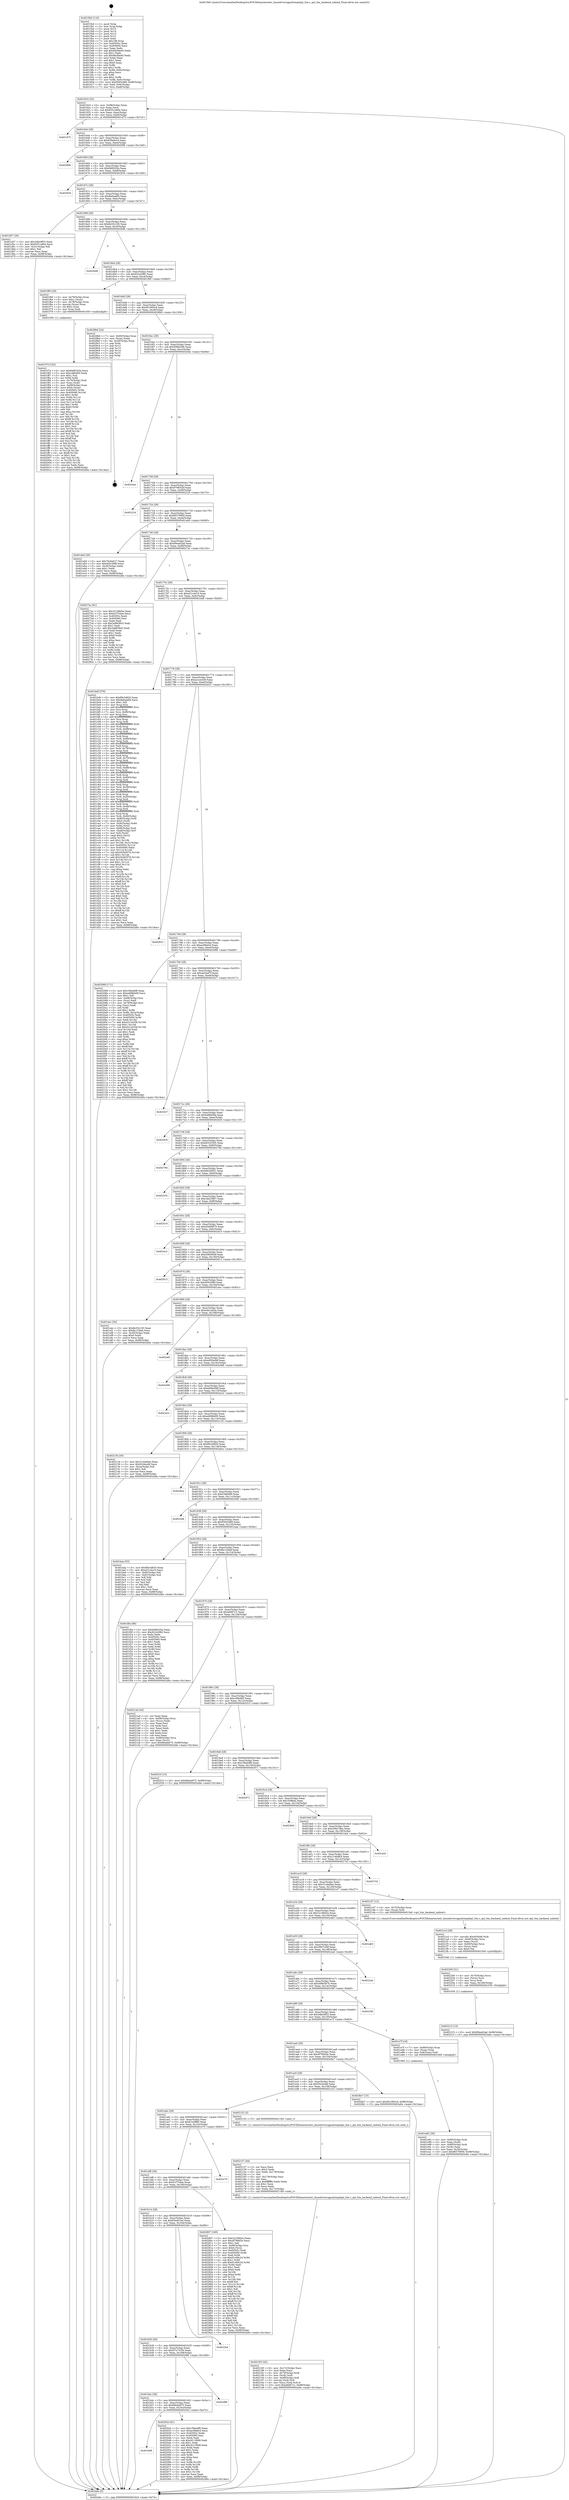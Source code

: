 digraph "0x4015b0" {
  label = "0x4015b0 (/mnt/c/Users/mathe/Desktop/tcc/POCII/binaries/extr_linuxdriversgpudrmqxlqxl_ttm.c_qxl_ttm_backend_unbind_Final-ollvm.out::main(0))"
  labelloc = "t"
  node[shape=record]

  Entry [label="",width=0.3,height=0.3,shape=circle,fillcolor=black,style=filled]
  "0x401624" [label="{
     0x401624 [32]\l
     | [instrs]\l
     &nbsp;&nbsp;0x401624 \<+6\>: mov -0x98(%rbp),%eax\l
     &nbsp;&nbsp;0x40162a \<+2\>: mov %eax,%ecx\l
     &nbsp;&nbsp;0x40162c \<+6\>: sub $0x8351e80e,%ecx\l
     &nbsp;&nbsp;0x401632 \<+6\>: mov %eax,-0xac(%rbp)\l
     &nbsp;&nbsp;0x401638 \<+6\>: mov %ecx,-0xb0(%rbp)\l
     &nbsp;&nbsp;0x40163e \<+6\>: je 0000000000401d75 \<main+0x7c5\>\l
  }"]
  "0x401d75" [label="{
     0x401d75\l
  }", style=dashed]
  "0x401644" [label="{
     0x401644 [28]\l
     | [instrs]\l
     &nbsp;&nbsp;0x401644 \<+5\>: jmp 0000000000401649 \<main+0x99\>\l
     &nbsp;&nbsp;0x401649 \<+6\>: mov -0xac(%rbp),%eax\l
     &nbsp;&nbsp;0x40164f \<+5\>: sub $0x839a9cc4,%eax\l
     &nbsp;&nbsp;0x401654 \<+6\>: mov %eax,-0xb4(%rbp)\l
     &nbsp;&nbsp;0x40165a \<+6\>: je 0000000000402996 \<main+0x13e6\>\l
  }"]
  Exit [label="",width=0.3,height=0.3,shape=circle,fillcolor=black,style=filled,peripheries=2]
  "0x402996" [label="{
     0x402996\l
  }", style=dashed]
  "0x401660" [label="{
     0x401660 [28]\l
     | [instrs]\l
     &nbsp;&nbsp;0x401660 \<+5\>: jmp 0000000000401665 \<main+0xb5\>\l
     &nbsp;&nbsp;0x401665 \<+6\>: mov -0xac(%rbp),%eax\l
     &nbsp;&nbsp;0x40166b \<+5\>: sub $0x84f6320a,%eax\l
     &nbsp;&nbsp;0x401670 \<+6\>: mov %eax,-0xb8(%rbp)\l
     &nbsp;&nbsp;0x401676 \<+6\>: je 0000000000402934 \<main+0x1384\>\l
  }"]
  "0x402215" [label="{
     0x402215 [15]\l
     | [instrs]\l
     &nbsp;&nbsp;0x402215 \<+10\>: movl $0x99eed2ad,-0x98(%rbp)\l
     &nbsp;&nbsp;0x40221f \<+5\>: jmp 0000000000402a9a \<main+0x14ea\>\l
  }"]
  "0x402934" [label="{
     0x402934\l
  }", style=dashed]
  "0x40167c" [label="{
     0x40167c [28]\l
     | [instrs]\l
     &nbsp;&nbsp;0x40167c \<+5\>: jmp 0000000000401681 \<main+0xd1\>\l
     &nbsp;&nbsp;0x401681 \<+6\>: mov -0xac(%rbp),%eax\l
     &nbsp;&nbsp;0x401687 \<+5\>: sub $0x8a6aa6f4,%eax\l
     &nbsp;&nbsp;0x40168c \<+6\>: mov %eax,-0xbc(%rbp)\l
     &nbsp;&nbsp;0x401692 \<+6\>: je 0000000000401d57 \<main+0x7a7\>\l
  }"]
  "0x402200" [label="{
     0x402200 [21]\l
     | [instrs]\l
     &nbsp;&nbsp;0x402200 \<+4\>: mov -0x70(%rbp),%rcx\l
     &nbsp;&nbsp;0x402204 \<+3\>: mov (%rcx),%rcx\l
     &nbsp;&nbsp;0x402207 \<+3\>: mov %rcx,%rdi\l
     &nbsp;&nbsp;0x40220a \<+6\>: mov %eax,-0x180(%rbp)\l
     &nbsp;&nbsp;0x402210 \<+5\>: call 0000000000401030 \<free@plt\>\l
     | [calls]\l
     &nbsp;&nbsp;0x401030 \{1\} (unknown)\l
  }"]
  "0x401d57" [label="{
     0x401d57 [30]\l
     | [instrs]\l
     &nbsp;&nbsp;0x401d57 \<+5\>: mov $0x3dbc9f53,%eax\l
     &nbsp;&nbsp;0x401d5c \<+5\>: mov $0x8351e80e,%ecx\l
     &nbsp;&nbsp;0x401d61 \<+3\>: mov -0x31(%rbp),%dl\l
     &nbsp;&nbsp;0x401d64 \<+3\>: test $0x1,%dl\l
     &nbsp;&nbsp;0x401d67 \<+3\>: cmovne %ecx,%eax\l
     &nbsp;&nbsp;0x401d6a \<+6\>: mov %eax,-0x98(%rbp)\l
     &nbsp;&nbsp;0x401d70 \<+5\>: jmp 0000000000402a9a \<main+0x14ea\>\l
  }"]
  "0x401698" [label="{
     0x401698 [28]\l
     | [instrs]\l
     &nbsp;&nbsp;0x401698 \<+5\>: jmp 000000000040169d \<main+0xed\>\l
     &nbsp;&nbsp;0x40169d \<+6\>: mov -0xac(%rbp),%eax\l
     &nbsp;&nbsp;0x4016a3 \<+5\>: sub $0x8e35c105,%eax\l
     &nbsp;&nbsp;0x4016a8 \<+6\>: mov %eax,-0xc0(%rbp)\l
     &nbsp;&nbsp;0x4016ae \<+6\>: je 00000000004026d8 \<main+0x1128\>\l
  }"]
  "0x4021e3" [label="{
     0x4021e3 [29]\l
     | [instrs]\l
     &nbsp;&nbsp;0x4021e3 \<+10\>: movabs $0x4030d6,%rdi\l
     &nbsp;&nbsp;0x4021ed \<+4\>: mov -0x60(%rbp),%rcx\l
     &nbsp;&nbsp;0x4021f1 \<+2\>: mov %eax,(%rcx)\l
     &nbsp;&nbsp;0x4021f3 \<+4\>: mov -0x60(%rbp),%rcx\l
     &nbsp;&nbsp;0x4021f7 \<+2\>: mov (%rcx),%esi\l
     &nbsp;&nbsp;0x4021f9 \<+2\>: mov $0x0,%al\l
     &nbsp;&nbsp;0x4021fb \<+5\>: call 0000000000401040 \<printf@plt\>\l
     | [calls]\l
     &nbsp;&nbsp;0x401040 \{1\} (unknown)\l
  }"]
  "0x4026d8" [label="{
     0x4026d8\l
  }", style=dashed]
  "0x4016b4" [label="{
     0x4016b4 [28]\l
     | [instrs]\l
     &nbsp;&nbsp;0x4016b4 \<+5\>: jmp 00000000004016b9 \<main+0x109\>\l
     &nbsp;&nbsp;0x4016b9 \<+6\>: mov -0xac(%rbp),%eax\l
     &nbsp;&nbsp;0x4016bf \<+5\>: sub $0x92242f60,%eax\l
     &nbsp;&nbsp;0x4016c4 \<+6\>: mov %eax,-0xc4(%rbp)\l
     &nbsp;&nbsp;0x4016ca \<+6\>: je 0000000000401f60 \<main+0x9b0\>\l
  }"]
  "0x402183" [label="{
     0x402183 [42]\l
     | [instrs]\l
     &nbsp;&nbsp;0x402183 \<+6\>: mov -0x17c(%rbp),%ecx\l
     &nbsp;&nbsp;0x402189 \<+3\>: imul %eax,%ecx\l
     &nbsp;&nbsp;0x40218c \<+4\>: mov -0x70(%rbp),%rdi\l
     &nbsp;&nbsp;0x402190 \<+3\>: mov (%rdi),%rdi\l
     &nbsp;&nbsp;0x402193 \<+4\>: mov -0x68(%rbp),%r8\l
     &nbsp;&nbsp;0x402197 \<+3\>: movslq (%r8),%r8\l
     &nbsp;&nbsp;0x40219a \<+4\>: mov %ecx,(%rdi,%r8,4)\l
     &nbsp;&nbsp;0x40219e \<+10\>: movl $0xa9d67c1,-0x98(%rbp)\l
     &nbsp;&nbsp;0x4021a8 \<+5\>: jmp 0000000000402a9a \<main+0x14ea\>\l
  }"]
  "0x401f60" [label="{
     0x401f60 [29]\l
     | [instrs]\l
     &nbsp;&nbsp;0x401f60 \<+4\>: mov -0x78(%rbp),%rax\l
     &nbsp;&nbsp;0x401f64 \<+6\>: movl $0x1,(%rax)\l
     &nbsp;&nbsp;0x401f6a \<+4\>: mov -0x78(%rbp),%rax\l
     &nbsp;&nbsp;0x401f6e \<+3\>: movslq (%rax),%rax\l
     &nbsp;&nbsp;0x401f71 \<+4\>: shl $0x2,%rax\l
     &nbsp;&nbsp;0x401f75 \<+3\>: mov %rax,%rdi\l
     &nbsp;&nbsp;0x401f78 \<+5\>: call 0000000000401050 \<malloc@plt\>\l
     | [calls]\l
     &nbsp;&nbsp;0x401050 \{1\} (unknown)\l
  }"]
  "0x4016d0" [label="{
     0x4016d0 [28]\l
     | [instrs]\l
     &nbsp;&nbsp;0x4016d0 \<+5\>: jmp 00000000004016d5 \<main+0x125\>\l
     &nbsp;&nbsp;0x4016d5 \<+6\>: mov -0xac(%rbp),%eax\l
     &nbsp;&nbsp;0x4016db \<+5\>: sub $0x951992cd,%eax\l
     &nbsp;&nbsp;0x4016e0 \<+6\>: mov %eax,-0xc8(%rbp)\l
     &nbsp;&nbsp;0x4016e6 \<+6\>: je 00000000004028b6 \<main+0x1306\>\l
  }"]
  "0x402157" [label="{
     0x402157 [44]\l
     | [instrs]\l
     &nbsp;&nbsp;0x402157 \<+2\>: xor %ecx,%ecx\l
     &nbsp;&nbsp;0x402159 \<+5\>: mov $0x2,%edx\l
     &nbsp;&nbsp;0x40215e \<+6\>: mov %edx,-0x178(%rbp)\l
     &nbsp;&nbsp;0x402164 \<+1\>: cltd\l
     &nbsp;&nbsp;0x402165 \<+6\>: mov -0x178(%rbp),%esi\l
     &nbsp;&nbsp;0x40216b \<+2\>: idiv %esi\l
     &nbsp;&nbsp;0x40216d \<+6\>: imul $0xfffffffe,%edx,%edx\l
     &nbsp;&nbsp;0x402173 \<+3\>: sub $0x1,%ecx\l
     &nbsp;&nbsp;0x402176 \<+2\>: sub %ecx,%edx\l
     &nbsp;&nbsp;0x402178 \<+6\>: mov %edx,-0x17c(%rbp)\l
     &nbsp;&nbsp;0x40217e \<+5\>: call 0000000000401160 \<next_i\>\l
     | [calls]\l
     &nbsp;&nbsp;0x401160 \{1\} (/mnt/c/Users/mathe/Desktop/tcc/POCII/binaries/extr_linuxdriversgpudrmqxlqxl_ttm.c_qxl_ttm_backend_unbind_Final-ollvm.out::next_i)\l
  }"]
  "0x4028b6" [label="{
     0x4028b6 [24]\l
     | [instrs]\l
     &nbsp;&nbsp;0x4028b6 \<+7\>: mov -0x90(%rbp),%rax\l
     &nbsp;&nbsp;0x4028bd \<+2\>: mov (%rax),%eax\l
     &nbsp;&nbsp;0x4028bf \<+4\>: lea -0x28(%rbp),%rsp\l
     &nbsp;&nbsp;0x4028c3 \<+1\>: pop %rbx\l
     &nbsp;&nbsp;0x4028c4 \<+2\>: pop %r12\l
     &nbsp;&nbsp;0x4028c6 \<+2\>: pop %r13\l
     &nbsp;&nbsp;0x4028c8 \<+2\>: pop %r14\l
     &nbsp;&nbsp;0x4028ca \<+2\>: pop %r15\l
     &nbsp;&nbsp;0x4028cc \<+1\>: pop %rbp\l
     &nbsp;&nbsp;0x4028cd \<+1\>: ret\l
  }"]
  "0x4016ec" [label="{
     0x4016ec [28]\l
     | [instrs]\l
     &nbsp;&nbsp;0x4016ec \<+5\>: jmp 00000000004016f1 \<main+0x141\>\l
     &nbsp;&nbsp;0x4016f1 \<+6\>: mov -0xac(%rbp),%eax\l
     &nbsp;&nbsp;0x4016f7 \<+5\>: sub $0x95f9e306,%eax\l
     &nbsp;&nbsp;0x4016fc \<+6\>: mov %eax,-0xcc(%rbp)\l
     &nbsp;&nbsp;0x401702 \<+6\>: je 000000000040244a \<main+0xe9a\>\l
  }"]
  "0x401b68" [label="{
     0x401b68\l
  }", style=dashed]
  "0x40244a" [label="{
     0x40244a\l
  }", style=dashed]
  "0x401708" [label="{
     0x401708 [28]\l
     | [instrs]\l
     &nbsp;&nbsp;0x401708 \<+5\>: jmp 000000000040170d \<main+0x15d\>\l
     &nbsp;&nbsp;0x40170d \<+6\>: mov -0xac(%rbp),%eax\l
     &nbsp;&nbsp;0x401713 \<+5\>: sub $0x97993cbf,%eax\l
     &nbsp;&nbsp;0x401718 \<+6\>: mov %eax,-0xd0(%rbp)\l
     &nbsp;&nbsp;0x40171e \<+6\>: je 0000000000402224 \<main+0xc74\>\l
  }"]
  "0x40202e" [label="{
     0x40202e [91]\l
     | [instrs]\l
     &nbsp;&nbsp;0x40202e \<+5\>: mov $0x1f9ad4f8,%eax\l
     &nbsp;&nbsp;0x402033 \<+5\>: mov $0xac98afc4,%ecx\l
     &nbsp;&nbsp;0x402038 \<+7\>: mov 0x40505c,%edx\l
     &nbsp;&nbsp;0x40203f \<+7\>: mov 0x405060,%esi\l
     &nbsp;&nbsp;0x402046 \<+2\>: mov %edx,%edi\l
     &nbsp;&nbsp;0x402048 \<+6\>: sub $0xc611f0d9,%edi\l
     &nbsp;&nbsp;0x40204e \<+3\>: sub $0x1,%edi\l
     &nbsp;&nbsp;0x402051 \<+6\>: add $0xc611f0d9,%edi\l
     &nbsp;&nbsp;0x402057 \<+3\>: imul %edi,%edx\l
     &nbsp;&nbsp;0x40205a \<+3\>: and $0x1,%edx\l
     &nbsp;&nbsp;0x40205d \<+3\>: cmp $0x0,%edx\l
     &nbsp;&nbsp;0x402060 \<+4\>: sete %r8b\l
     &nbsp;&nbsp;0x402064 \<+3\>: cmp $0xa,%esi\l
     &nbsp;&nbsp;0x402067 \<+4\>: setl %r9b\l
     &nbsp;&nbsp;0x40206b \<+3\>: mov %r8b,%r10b\l
     &nbsp;&nbsp;0x40206e \<+3\>: and %r9b,%r10b\l
     &nbsp;&nbsp;0x402071 \<+3\>: xor %r9b,%r8b\l
     &nbsp;&nbsp;0x402074 \<+3\>: or %r8b,%r10b\l
     &nbsp;&nbsp;0x402077 \<+4\>: test $0x1,%r10b\l
     &nbsp;&nbsp;0x40207b \<+3\>: cmovne %ecx,%eax\l
     &nbsp;&nbsp;0x40207e \<+6\>: mov %eax,-0x98(%rbp)\l
     &nbsp;&nbsp;0x402084 \<+5\>: jmp 0000000000402a9a \<main+0x14ea\>\l
  }"]
  "0x402224" [label="{
     0x402224\l
  }", style=dashed]
  "0x401724" [label="{
     0x401724 [28]\l
     | [instrs]\l
     &nbsp;&nbsp;0x401724 \<+5\>: jmp 0000000000401729 \<main+0x179\>\l
     &nbsp;&nbsp;0x401729 \<+6\>: mov -0xac(%rbp),%eax\l
     &nbsp;&nbsp;0x40172f \<+5\>: sub $0x98379959,%eax\l
     &nbsp;&nbsp;0x401734 \<+6\>: mov %eax,-0xd4(%rbp)\l
     &nbsp;&nbsp;0x40173a \<+6\>: je 0000000000401eb0 \<main+0x900\>\l
  }"]
  "0x401b4c" [label="{
     0x401b4c [28]\l
     | [instrs]\l
     &nbsp;&nbsp;0x401b4c \<+5\>: jmp 0000000000401b51 \<main+0x5a1\>\l
     &nbsp;&nbsp;0x401b51 \<+6\>: mov -0xac(%rbp),%eax\l
     &nbsp;&nbsp;0x401b57 \<+5\>: sub $0x68eda975,%eax\l
     &nbsp;&nbsp;0x401b5c \<+6\>: mov %eax,-0x16c(%rbp)\l
     &nbsp;&nbsp;0x401b62 \<+6\>: je 000000000040202e \<main+0xa7e\>\l
  }"]
  "0x401eb0" [label="{
     0x401eb0 [30]\l
     | [instrs]\l
     &nbsp;&nbsp;0x401eb0 \<+5\>: mov $0x76c6e617,%eax\l
     &nbsp;&nbsp;0x401eb5 \<+5\>: mov $0xd50c59f0,%ecx\l
     &nbsp;&nbsp;0x401eba \<+3\>: mov -0x30(%rbp),%edx\l
     &nbsp;&nbsp;0x401ebd \<+3\>: cmp $0x1,%edx\l
     &nbsp;&nbsp;0x401ec0 \<+3\>: cmovl %ecx,%eax\l
     &nbsp;&nbsp;0x401ec3 \<+6\>: mov %eax,-0x98(%rbp)\l
     &nbsp;&nbsp;0x401ec9 \<+5\>: jmp 0000000000402a9a \<main+0x14ea\>\l
  }"]
  "0x401740" [label="{
     0x401740 [28]\l
     | [instrs]\l
     &nbsp;&nbsp;0x401740 \<+5\>: jmp 0000000000401745 \<main+0x195\>\l
     &nbsp;&nbsp;0x401745 \<+6\>: mov -0xac(%rbp),%eax\l
     &nbsp;&nbsp;0x40174b \<+5\>: sub $0x99eed2ad,%eax\l
     &nbsp;&nbsp;0x401750 \<+6\>: mov %eax,-0xd8(%rbp)\l
     &nbsp;&nbsp;0x401756 \<+6\>: je 00000000004027ac \<main+0x11fc\>\l
  }"]
  "0x4029f8" [label="{
     0x4029f8\l
  }", style=dashed]
  "0x4027ac" [label="{
     0x4027ac [91]\l
     | [instrs]\l
     &nbsp;&nbsp;0x4027ac \<+5\>: mov $0x32198d2e,%eax\l
     &nbsp;&nbsp;0x4027b1 \<+5\>: mov $0x61f754ee,%ecx\l
     &nbsp;&nbsp;0x4027b6 \<+7\>: mov 0x40505c,%edx\l
     &nbsp;&nbsp;0x4027bd \<+7\>: mov 0x405060,%esi\l
     &nbsp;&nbsp;0x4027c4 \<+2\>: mov %edx,%edi\l
     &nbsp;&nbsp;0x4027c6 \<+6\>: sub $0x3a883843,%edi\l
     &nbsp;&nbsp;0x4027cc \<+3\>: sub $0x1,%edi\l
     &nbsp;&nbsp;0x4027cf \<+6\>: add $0x3a883843,%edi\l
     &nbsp;&nbsp;0x4027d5 \<+3\>: imul %edi,%edx\l
     &nbsp;&nbsp;0x4027d8 \<+3\>: and $0x1,%edx\l
     &nbsp;&nbsp;0x4027db \<+3\>: cmp $0x0,%edx\l
     &nbsp;&nbsp;0x4027de \<+4\>: sete %r8b\l
     &nbsp;&nbsp;0x4027e2 \<+3\>: cmp $0xa,%esi\l
     &nbsp;&nbsp;0x4027e5 \<+4\>: setl %r9b\l
     &nbsp;&nbsp;0x4027e9 \<+3\>: mov %r8b,%r10b\l
     &nbsp;&nbsp;0x4027ec \<+3\>: and %r9b,%r10b\l
     &nbsp;&nbsp;0x4027ef \<+3\>: xor %r9b,%r8b\l
     &nbsp;&nbsp;0x4027f2 \<+3\>: or %r8b,%r10b\l
     &nbsp;&nbsp;0x4027f5 \<+4\>: test $0x1,%r10b\l
     &nbsp;&nbsp;0x4027f9 \<+3\>: cmovne %ecx,%eax\l
     &nbsp;&nbsp;0x4027fc \<+6\>: mov %eax,-0x98(%rbp)\l
     &nbsp;&nbsp;0x402802 \<+5\>: jmp 0000000000402a9a \<main+0x14ea\>\l
  }"]
  "0x40175c" [label="{
     0x40175c [28]\l
     | [instrs]\l
     &nbsp;&nbsp;0x40175c \<+5\>: jmp 0000000000401761 \<main+0x1b1\>\l
     &nbsp;&nbsp;0x401761 \<+6\>: mov -0xac(%rbp),%eax\l
     &nbsp;&nbsp;0x401767 \<+5\>: sub $0xa51c4a10,%eax\l
     &nbsp;&nbsp;0x40176c \<+6\>: mov %eax,-0xdc(%rbp)\l
     &nbsp;&nbsp;0x401772 \<+6\>: je 0000000000401bdf \<main+0x62f\>\l
  }"]
  "0x401b30" [label="{
     0x401b30 [28]\l
     | [instrs]\l
     &nbsp;&nbsp;0x401b30 \<+5\>: jmp 0000000000401b35 \<main+0x585\>\l
     &nbsp;&nbsp;0x401b35 \<+6\>: mov -0xac(%rbp),%eax\l
     &nbsp;&nbsp;0x401b3b \<+5\>: sub $0x67a73c56,%eax\l
     &nbsp;&nbsp;0x401b40 \<+6\>: mov %eax,-0x168(%rbp)\l
     &nbsp;&nbsp;0x401b46 \<+6\>: je 00000000004029f8 \<main+0x1448\>\l
  }"]
  "0x401bdf" [label="{
     0x401bdf [376]\l
     | [instrs]\l
     &nbsp;&nbsp;0x401bdf \<+5\>: mov $0xf0b3d820,%eax\l
     &nbsp;&nbsp;0x401be4 \<+5\>: mov $0x8a6aa6f4,%ecx\l
     &nbsp;&nbsp;0x401be9 \<+2\>: mov $0x1,%dl\l
     &nbsp;&nbsp;0x401beb \<+3\>: mov %rsp,%rsi\l
     &nbsp;&nbsp;0x401bee \<+4\>: add $0xfffffffffffffff0,%rsi\l
     &nbsp;&nbsp;0x401bf2 \<+3\>: mov %rsi,%rsp\l
     &nbsp;&nbsp;0x401bf5 \<+7\>: mov %rsi,-0x90(%rbp)\l
     &nbsp;&nbsp;0x401bfc \<+3\>: mov %rsp,%rsi\l
     &nbsp;&nbsp;0x401bff \<+4\>: add $0xfffffffffffffff0,%rsi\l
     &nbsp;&nbsp;0x401c03 \<+3\>: mov %rsi,%rsp\l
     &nbsp;&nbsp;0x401c06 \<+3\>: mov %rsp,%rdi\l
     &nbsp;&nbsp;0x401c09 \<+4\>: add $0xfffffffffffffff0,%rdi\l
     &nbsp;&nbsp;0x401c0d \<+3\>: mov %rdi,%rsp\l
     &nbsp;&nbsp;0x401c10 \<+7\>: mov %rdi,-0x88(%rbp)\l
     &nbsp;&nbsp;0x401c17 \<+3\>: mov %rsp,%rdi\l
     &nbsp;&nbsp;0x401c1a \<+4\>: add $0xfffffffffffffff0,%rdi\l
     &nbsp;&nbsp;0x401c1e \<+3\>: mov %rdi,%rsp\l
     &nbsp;&nbsp;0x401c21 \<+4\>: mov %rdi,-0x80(%rbp)\l
     &nbsp;&nbsp;0x401c25 \<+3\>: mov %rsp,%rdi\l
     &nbsp;&nbsp;0x401c28 \<+4\>: add $0xfffffffffffffff0,%rdi\l
     &nbsp;&nbsp;0x401c2c \<+3\>: mov %rdi,%rsp\l
     &nbsp;&nbsp;0x401c2f \<+4\>: mov %rdi,-0x78(%rbp)\l
     &nbsp;&nbsp;0x401c33 \<+3\>: mov %rsp,%rdi\l
     &nbsp;&nbsp;0x401c36 \<+4\>: add $0xfffffffffffffff0,%rdi\l
     &nbsp;&nbsp;0x401c3a \<+3\>: mov %rdi,%rsp\l
     &nbsp;&nbsp;0x401c3d \<+4\>: mov %rdi,-0x70(%rbp)\l
     &nbsp;&nbsp;0x401c41 \<+3\>: mov %rsp,%rdi\l
     &nbsp;&nbsp;0x401c44 \<+4\>: add $0xfffffffffffffff0,%rdi\l
     &nbsp;&nbsp;0x401c48 \<+3\>: mov %rdi,%rsp\l
     &nbsp;&nbsp;0x401c4b \<+4\>: mov %rdi,-0x68(%rbp)\l
     &nbsp;&nbsp;0x401c4f \<+3\>: mov %rsp,%rdi\l
     &nbsp;&nbsp;0x401c52 \<+4\>: add $0xfffffffffffffff0,%rdi\l
     &nbsp;&nbsp;0x401c56 \<+3\>: mov %rdi,%rsp\l
     &nbsp;&nbsp;0x401c59 \<+4\>: mov %rdi,-0x60(%rbp)\l
     &nbsp;&nbsp;0x401c5d \<+3\>: mov %rsp,%rdi\l
     &nbsp;&nbsp;0x401c60 \<+4\>: add $0xfffffffffffffff0,%rdi\l
     &nbsp;&nbsp;0x401c64 \<+3\>: mov %rdi,%rsp\l
     &nbsp;&nbsp;0x401c67 \<+4\>: mov %rdi,-0x58(%rbp)\l
     &nbsp;&nbsp;0x401c6b \<+3\>: mov %rsp,%rdi\l
     &nbsp;&nbsp;0x401c6e \<+4\>: add $0xfffffffffffffff0,%rdi\l
     &nbsp;&nbsp;0x401c72 \<+3\>: mov %rdi,%rsp\l
     &nbsp;&nbsp;0x401c75 \<+4\>: mov %rdi,-0x50(%rbp)\l
     &nbsp;&nbsp;0x401c79 \<+3\>: mov %rsp,%rdi\l
     &nbsp;&nbsp;0x401c7c \<+4\>: add $0xfffffffffffffff0,%rdi\l
     &nbsp;&nbsp;0x401c80 \<+3\>: mov %rdi,%rsp\l
     &nbsp;&nbsp;0x401c83 \<+4\>: mov %rdi,-0x48(%rbp)\l
     &nbsp;&nbsp;0x401c87 \<+3\>: mov %rsp,%rdi\l
     &nbsp;&nbsp;0x401c8a \<+4\>: add $0xfffffffffffffff0,%rdi\l
     &nbsp;&nbsp;0x401c8e \<+3\>: mov %rdi,%rsp\l
     &nbsp;&nbsp;0x401c91 \<+4\>: mov %rdi,-0x40(%rbp)\l
     &nbsp;&nbsp;0x401c95 \<+7\>: mov -0x90(%rbp),%rdi\l
     &nbsp;&nbsp;0x401c9c \<+6\>: movl $0x0,(%rdi)\l
     &nbsp;&nbsp;0x401ca2 \<+7\>: mov -0x9c(%rbp),%r8d\l
     &nbsp;&nbsp;0x401ca9 \<+3\>: mov %r8d,(%rsi)\l
     &nbsp;&nbsp;0x401cac \<+7\>: mov -0x88(%rbp),%rdi\l
     &nbsp;&nbsp;0x401cb3 \<+7\>: mov -0xa8(%rbp),%r9\l
     &nbsp;&nbsp;0x401cba \<+3\>: mov %r9,(%rdi)\l
     &nbsp;&nbsp;0x401cbd \<+3\>: cmpl $0x2,(%rsi)\l
     &nbsp;&nbsp;0x401cc0 \<+4\>: setne %r10b\l
     &nbsp;&nbsp;0x401cc4 \<+4\>: and $0x1,%r10b\l
     &nbsp;&nbsp;0x401cc8 \<+4\>: mov %r10b,-0x31(%rbp)\l
     &nbsp;&nbsp;0x401ccc \<+8\>: mov 0x40505c,%r11d\l
     &nbsp;&nbsp;0x401cd4 \<+7\>: mov 0x405060,%ebx\l
     &nbsp;&nbsp;0x401cdb \<+3\>: mov %r11d,%r14d\l
     &nbsp;&nbsp;0x401cde \<+7\>: sub $0x543b5076,%r14d\l
     &nbsp;&nbsp;0x401ce5 \<+4\>: sub $0x1,%r14d\l
     &nbsp;&nbsp;0x401ce9 \<+7\>: add $0x543b5076,%r14d\l
     &nbsp;&nbsp;0x401cf0 \<+4\>: imul %r14d,%r11d\l
     &nbsp;&nbsp;0x401cf4 \<+4\>: and $0x1,%r11d\l
     &nbsp;&nbsp;0x401cf8 \<+4\>: cmp $0x0,%r11d\l
     &nbsp;&nbsp;0x401cfc \<+4\>: sete %r10b\l
     &nbsp;&nbsp;0x401d00 \<+3\>: cmp $0xa,%ebx\l
     &nbsp;&nbsp;0x401d03 \<+4\>: setl %r15b\l
     &nbsp;&nbsp;0x401d07 \<+3\>: mov %r10b,%r12b\l
     &nbsp;&nbsp;0x401d0a \<+4\>: xor $0xff,%r12b\l
     &nbsp;&nbsp;0x401d0e \<+3\>: mov %r15b,%r13b\l
     &nbsp;&nbsp;0x401d11 \<+4\>: xor $0xff,%r13b\l
     &nbsp;&nbsp;0x401d15 \<+3\>: xor $0x0,%dl\l
     &nbsp;&nbsp;0x401d18 \<+3\>: mov %r12b,%sil\l
     &nbsp;&nbsp;0x401d1b \<+4\>: and $0x0,%sil\l
     &nbsp;&nbsp;0x401d1f \<+3\>: and %dl,%r10b\l
     &nbsp;&nbsp;0x401d22 \<+3\>: mov %r13b,%dil\l
     &nbsp;&nbsp;0x401d25 \<+4\>: and $0x0,%dil\l
     &nbsp;&nbsp;0x401d29 \<+3\>: and %dl,%r15b\l
     &nbsp;&nbsp;0x401d2c \<+3\>: or %r10b,%sil\l
     &nbsp;&nbsp;0x401d2f \<+3\>: or %r15b,%dil\l
     &nbsp;&nbsp;0x401d32 \<+3\>: xor %dil,%sil\l
     &nbsp;&nbsp;0x401d35 \<+3\>: or %r13b,%r12b\l
     &nbsp;&nbsp;0x401d38 \<+4\>: xor $0xff,%r12b\l
     &nbsp;&nbsp;0x401d3c \<+3\>: or $0x0,%dl\l
     &nbsp;&nbsp;0x401d3f \<+3\>: and %dl,%r12b\l
     &nbsp;&nbsp;0x401d42 \<+3\>: or %r12b,%sil\l
     &nbsp;&nbsp;0x401d45 \<+4\>: test $0x1,%sil\l
     &nbsp;&nbsp;0x401d49 \<+3\>: cmovne %ecx,%eax\l
     &nbsp;&nbsp;0x401d4c \<+6\>: mov %eax,-0x98(%rbp)\l
     &nbsp;&nbsp;0x401d52 \<+5\>: jmp 0000000000402a9a \<main+0x14ea\>\l
  }"]
  "0x401778" [label="{
     0x401778 [28]\l
     | [instrs]\l
     &nbsp;&nbsp;0x401778 \<+5\>: jmp 000000000040177d \<main+0x1cd\>\l
     &nbsp;&nbsp;0x40177d \<+6\>: mov -0xac(%rbp),%eax\l
     &nbsp;&nbsp;0x401783 \<+5\>: sub $0xac2ce439,%eax\l
     &nbsp;&nbsp;0x401788 \<+6\>: mov %eax,-0xe0(%rbp)\l
     &nbsp;&nbsp;0x40178e \<+6\>: je 0000000000402631 \<main+0x1081\>\l
  }"]
  "0x402344" [label="{
     0x402344\l
  }", style=dashed]
  "0x402631" [label="{
     0x402631\l
  }", style=dashed]
  "0x401794" [label="{
     0x401794 [28]\l
     | [instrs]\l
     &nbsp;&nbsp;0x401794 \<+5\>: jmp 0000000000401799 \<main+0x1e9\>\l
     &nbsp;&nbsp;0x401799 \<+6\>: mov -0xac(%rbp),%eax\l
     &nbsp;&nbsp;0x40179f \<+5\>: sub $0xac98afc4,%eax\l
     &nbsp;&nbsp;0x4017a4 \<+6\>: mov %eax,-0xe4(%rbp)\l
     &nbsp;&nbsp;0x4017aa \<+6\>: je 0000000000402089 \<main+0xad9\>\l
  }"]
  "0x401b14" [label="{
     0x401b14 [28]\l
     | [instrs]\l
     &nbsp;&nbsp;0x401b14 \<+5\>: jmp 0000000000401b19 \<main+0x569\>\l
     &nbsp;&nbsp;0x401b19 \<+6\>: mov -0xac(%rbp),%eax\l
     &nbsp;&nbsp;0x401b1f \<+5\>: sub $0x63ed51e4,%eax\l
     &nbsp;&nbsp;0x401b24 \<+6\>: mov %eax,-0x164(%rbp)\l
     &nbsp;&nbsp;0x401b2a \<+6\>: je 0000000000402344 \<main+0xd94\>\l
  }"]
  "0x402089" [label="{
     0x402089 [171]\l
     | [instrs]\l
     &nbsp;&nbsp;0x402089 \<+5\>: mov $0x1f9ad4f8,%eax\l
     &nbsp;&nbsp;0x40208e \<+5\>: mov $0xed98bb09,%ecx\l
     &nbsp;&nbsp;0x402093 \<+2\>: mov $0x1,%dl\l
     &nbsp;&nbsp;0x402095 \<+4\>: mov -0x68(%rbp),%rsi\l
     &nbsp;&nbsp;0x402099 \<+2\>: mov (%rsi),%edi\l
     &nbsp;&nbsp;0x40209b \<+4\>: mov -0x78(%rbp),%rsi\l
     &nbsp;&nbsp;0x40209f \<+2\>: cmp (%rsi),%edi\l
     &nbsp;&nbsp;0x4020a1 \<+4\>: setl %r8b\l
     &nbsp;&nbsp;0x4020a5 \<+4\>: and $0x1,%r8b\l
     &nbsp;&nbsp;0x4020a9 \<+4\>: mov %r8b,-0x2a(%rbp)\l
     &nbsp;&nbsp;0x4020ad \<+7\>: mov 0x40505c,%edi\l
     &nbsp;&nbsp;0x4020b4 \<+8\>: mov 0x405060,%r9d\l
     &nbsp;&nbsp;0x4020bc \<+3\>: mov %edi,%r10d\l
     &nbsp;&nbsp;0x4020bf \<+7\>: add $0x4312e358,%r10d\l
     &nbsp;&nbsp;0x4020c6 \<+4\>: sub $0x1,%r10d\l
     &nbsp;&nbsp;0x4020ca \<+7\>: sub $0x4312e358,%r10d\l
     &nbsp;&nbsp;0x4020d1 \<+4\>: imul %r10d,%edi\l
     &nbsp;&nbsp;0x4020d5 \<+3\>: and $0x1,%edi\l
     &nbsp;&nbsp;0x4020d8 \<+3\>: cmp $0x0,%edi\l
     &nbsp;&nbsp;0x4020db \<+4\>: sete %r8b\l
     &nbsp;&nbsp;0x4020df \<+4\>: cmp $0xa,%r9d\l
     &nbsp;&nbsp;0x4020e3 \<+4\>: setl %r11b\l
     &nbsp;&nbsp;0x4020e7 \<+3\>: mov %r8b,%bl\l
     &nbsp;&nbsp;0x4020ea \<+3\>: xor $0xff,%bl\l
     &nbsp;&nbsp;0x4020ed \<+3\>: mov %r11b,%r14b\l
     &nbsp;&nbsp;0x4020f0 \<+4\>: xor $0xff,%r14b\l
     &nbsp;&nbsp;0x4020f4 \<+3\>: xor $0x1,%dl\l
     &nbsp;&nbsp;0x4020f7 \<+3\>: mov %bl,%r15b\l
     &nbsp;&nbsp;0x4020fa \<+4\>: and $0xff,%r15b\l
     &nbsp;&nbsp;0x4020fe \<+3\>: and %dl,%r8b\l
     &nbsp;&nbsp;0x402101 \<+3\>: mov %r14b,%r12b\l
     &nbsp;&nbsp;0x402104 \<+4\>: and $0xff,%r12b\l
     &nbsp;&nbsp;0x402108 \<+3\>: and %dl,%r11b\l
     &nbsp;&nbsp;0x40210b \<+3\>: or %r8b,%r15b\l
     &nbsp;&nbsp;0x40210e \<+3\>: or %r11b,%r12b\l
     &nbsp;&nbsp;0x402111 \<+3\>: xor %r12b,%r15b\l
     &nbsp;&nbsp;0x402114 \<+3\>: or %r14b,%bl\l
     &nbsp;&nbsp;0x402117 \<+3\>: xor $0xff,%bl\l
     &nbsp;&nbsp;0x40211a \<+3\>: or $0x1,%dl\l
     &nbsp;&nbsp;0x40211d \<+2\>: and %dl,%bl\l
     &nbsp;&nbsp;0x40211f \<+3\>: or %bl,%r15b\l
     &nbsp;&nbsp;0x402122 \<+4\>: test $0x1,%r15b\l
     &nbsp;&nbsp;0x402126 \<+3\>: cmovne %ecx,%eax\l
     &nbsp;&nbsp;0x402129 \<+6\>: mov %eax,-0x98(%rbp)\l
     &nbsp;&nbsp;0x40212f \<+5\>: jmp 0000000000402a9a \<main+0x14ea\>\l
  }"]
  "0x4017b0" [label="{
     0x4017b0 [28]\l
     | [instrs]\l
     &nbsp;&nbsp;0x4017b0 \<+5\>: jmp 00000000004017b5 \<main+0x205\>\l
     &nbsp;&nbsp;0x4017b5 \<+6\>: mov -0xac(%rbp),%eax\l
     &nbsp;&nbsp;0x4017bb \<+5\>: sub $0xae02af7f,%eax\l
     &nbsp;&nbsp;0x4017c0 \<+6\>: mov %eax,-0xe8(%rbp)\l
     &nbsp;&nbsp;0x4017c6 \<+6\>: je 00000000004025c7 \<main+0x1017\>\l
  }"]
  "0x402807" [label="{
     0x402807 [160]\l
     | [instrs]\l
     &nbsp;&nbsp;0x402807 \<+5\>: mov $0x32198d2e,%eax\l
     &nbsp;&nbsp;0x40280c \<+5\>: mov $0x4f799d3e,%ecx\l
     &nbsp;&nbsp;0x402811 \<+2\>: mov $0x1,%dl\l
     &nbsp;&nbsp;0x402813 \<+7\>: mov -0x90(%rbp),%rsi\l
     &nbsp;&nbsp;0x40281a \<+6\>: movl $0x0,(%rsi)\l
     &nbsp;&nbsp;0x402820 \<+7\>: mov 0x40505c,%edi\l
     &nbsp;&nbsp;0x402827 \<+8\>: mov 0x405060,%r8d\l
     &nbsp;&nbsp;0x40282f \<+3\>: mov %edi,%r9d\l
     &nbsp;&nbsp;0x402832 \<+7\>: sub $0x61c68c24,%r9d\l
     &nbsp;&nbsp;0x402839 \<+4\>: sub $0x1,%r9d\l
     &nbsp;&nbsp;0x40283d \<+7\>: add $0x61c68c24,%r9d\l
     &nbsp;&nbsp;0x402844 \<+4\>: imul %r9d,%edi\l
     &nbsp;&nbsp;0x402848 \<+3\>: and $0x1,%edi\l
     &nbsp;&nbsp;0x40284b \<+3\>: cmp $0x0,%edi\l
     &nbsp;&nbsp;0x40284e \<+4\>: sete %r10b\l
     &nbsp;&nbsp;0x402852 \<+4\>: cmp $0xa,%r8d\l
     &nbsp;&nbsp;0x402856 \<+4\>: setl %r11b\l
     &nbsp;&nbsp;0x40285a \<+3\>: mov %r10b,%bl\l
     &nbsp;&nbsp;0x40285d \<+3\>: xor $0xff,%bl\l
     &nbsp;&nbsp;0x402860 \<+3\>: mov %r11b,%r14b\l
     &nbsp;&nbsp;0x402863 \<+4\>: xor $0xff,%r14b\l
     &nbsp;&nbsp;0x402867 \<+3\>: xor $0x1,%dl\l
     &nbsp;&nbsp;0x40286a \<+3\>: mov %bl,%r15b\l
     &nbsp;&nbsp;0x40286d \<+4\>: and $0xff,%r15b\l
     &nbsp;&nbsp;0x402871 \<+3\>: and %dl,%r10b\l
     &nbsp;&nbsp;0x402874 \<+3\>: mov %r14b,%r12b\l
     &nbsp;&nbsp;0x402877 \<+4\>: and $0xff,%r12b\l
     &nbsp;&nbsp;0x40287b \<+3\>: and %dl,%r11b\l
     &nbsp;&nbsp;0x40287e \<+3\>: or %r10b,%r15b\l
     &nbsp;&nbsp;0x402881 \<+3\>: or %r11b,%r12b\l
     &nbsp;&nbsp;0x402884 \<+3\>: xor %r12b,%r15b\l
     &nbsp;&nbsp;0x402887 \<+3\>: or %r14b,%bl\l
     &nbsp;&nbsp;0x40288a \<+3\>: xor $0xff,%bl\l
     &nbsp;&nbsp;0x40288d \<+3\>: or $0x1,%dl\l
     &nbsp;&nbsp;0x402890 \<+2\>: and %dl,%bl\l
     &nbsp;&nbsp;0x402892 \<+3\>: or %bl,%r15b\l
     &nbsp;&nbsp;0x402895 \<+4\>: test $0x1,%r15b\l
     &nbsp;&nbsp;0x402899 \<+3\>: cmovne %ecx,%eax\l
     &nbsp;&nbsp;0x40289c \<+6\>: mov %eax,-0x98(%rbp)\l
     &nbsp;&nbsp;0x4028a2 \<+5\>: jmp 0000000000402a9a \<main+0x14ea\>\l
  }"]
  "0x4025c7" [label="{
     0x4025c7\l
  }", style=dashed]
  "0x4017cc" [label="{
     0x4017cc [28]\l
     | [instrs]\l
     &nbsp;&nbsp;0x4017cc \<+5\>: jmp 00000000004017d1 \<main+0x221\>\l
     &nbsp;&nbsp;0x4017d1 \<+6\>: mov -0xac(%rbp),%eax\l
     &nbsp;&nbsp;0x4017d7 \<+5\>: sub $0xb4f6409a,%eax\l
     &nbsp;&nbsp;0x4017dc \<+6\>: mov %eax,-0xec(%rbp)\l
     &nbsp;&nbsp;0x4017e2 \<+6\>: je 00000000004026c9 \<main+0x1119\>\l
  }"]
  "0x401af8" [label="{
     0x401af8 [28]\l
     | [instrs]\l
     &nbsp;&nbsp;0x401af8 \<+5\>: jmp 0000000000401afd \<main+0x54d\>\l
     &nbsp;&nbsp;0x401afd \<+6\>: mov -0xac(%rbp),%eax\l
     &nbsp;&nbsp;0x401b03 \<+5\>: sub $0x61f754ee,%eax\l
     &nbsp;&nbsp;0x401b08 \<+6\>: mov %eax,-0x160(%rbp)\l
     &nbsp;&nbsp;0x401b0e \<+6\>: je 0000000000402807 \<main+0x1257\>\l
  }"]
  "0x4026c9" [label="{
     0x4026c9\l
  }", style=dashed]
  "0x4017e8" [label="{
     0x4017e8 [28]\l
     | [instrs]\l
     &nbsp;&nbsp;0x4017e8 \<+5\>: jmp 00000000004017ed \<main+0x23d\>\l
     &nbsp;&nbsp;0x4017ed \<+6\>: mov -0xac(%rbp),%eax\l
     &nbsp;&nbsp;0x4017f3 \<+5\>: sub $0xb6325305,%eax\l
     &nbsp;&nbsp;0x4017f8 \<+6\>: mov %eax,-0xf0(%rbp)\l
     &nbsp;&nbsp;0x4017fe \<+6\>: je 000000000040279d \<main+0x11ed\>\l
  }"]
  "0x401e70" [label="{
     0x401e70\l
  }", style=dashed]
  "0x40279d" [label="{
     0x40279d\l
  }", style=dashed]
  "0x401804" [label="{
     0x401804 [28]\l
     | [instrs]\l
     &nbsp;&nbsp;0x401804 \<+5\>: jmp 0000000000401809 \<main+0x259\>\l
     &nbsp;&nbsp;0x401809 \<+6\>: mov -0xac(%rbp),%eax\l
     &nbsp;&nbsp;0x40180f \<+5\>: sub $0xb663d051,%eax\l
     &nbsp;&nbsp;0x401814 \<+6\>: mov %eax,-0xf4(%rbp)\l
     &nbsp;&nbsp;0x40181a \<+6\>: je 0000000000402335 \<main+0xd85\>\l
  }"]
  "0x401adc" [label="{
     0x401adc [28]\l
     | [instrs]\l
     &nbsp;&nbsp;0x401adc \<+5\>: jmp 0000000000401ae1 \<main+0x531\>\l
     &nbsp;&nbsp;0x401ae1 \<+6\>: mov -0xac(%rbp),%eax\l
     &nbsp;&nbsp;0x401ae7 \<+5\>: sub $0x61e5ff69,%eax\l
     &nbsp;&nbsp;0x401aec \<+6\>: mov %eax,-0x15c(%rbp)\l
     &nbsp;&nbsp;0x401af2 \<+6\>: je 0000000000401e70 \<main+0x8c0\>\l
  }"]
  "0x402335" [label="{
     0x402335\l
  }", style=dashed]
  "0x401820" [label="{
     0x401820 [28]\l
     | [instrs]\l
     &nbsp;&nbsp;0x401820 \<+5\>: jmp 0000000000401825 \<main+0x275\>\l
     &nbsp;&nbsp;0x401825 \<+6\>: mov -0xac(%rbp),%eax\l
     &nbsp;&nbsp;0x40182b \<+5\>: sub $0xcdd23867,%eax\l
     &nbsp;&nbsp;0x401830 \<+6\>: mov %eax,-0xf8(%rbp)\l
     &nbsp;&nbsp;0x401836 \<+6\>: je 0000000000402519 \<main+0xf69\>\l
  }"]
  "0x402152" [label="{
     0x402152 [5]\l
     | [instrs]\l
     &nbsp;&nbsp;0x402152 \<+5\>: call 0000000000401160 \<next_i\>\l
     | [calls]\l
     &nbsp;&nbsp;0x401160 \{1\} (/mnt/c/Users/mathe/Desktop/tcc/POCII/binaries/extr_linuxdriversgpudrmqxlqxl_ttm.c_qxl_ttm_backend_unbind_Final-ollvm.out::next_i)\l
  }"]
  "0x402519" [label="{
     0x402519\l
  }", style=dashed]
  "0x40183c" [label="{
     0x40183c [28]\l
     | [instrs]\l
     &nbsp;&nbsp;0x40183c \<+5\>: jmp 0000000000401841 \<main+0x291\>\l
     &nbsp;&nbsp;0x401841 \<+6\>: mov -0xac(%rbp),%eax\l
     &nbsp;&nbsp;0x401847 \<+5\>: sub $0xd340b870,%eax\l
     &nbsp;&nbsp;0x40184c \<+6\>: mov %eax,-0xfc(%rbp)\l
     &nbsp;&nbsp;0x401852 \<+6\>: je 00000000004024c3 \<main+0xf13\>\l
  }"]
  "0x401ac0" [label="{
     0x401ac0 [28]\l
     | [instrs]\l
     &nbsp;&nbsp;0x401ac0 \<+5\>: jmp 0000000000401ac5 \<main+0x515\>\l
     &nbsp;&nbsp;0x401ac5 \<+6\>: mov -0xac(%rbp),%eax\l
     &nbsp;&nbsp;0x401acb \<+5\>: sub $0x502dcefd,%eax\l
     &nbsp;&nbsp;0x401ad0 \<+6\>: mov %eax,-0x158(%rbp)\l
     &nbsp;&nbsp;0x401ad6 \<+6\>: je 0000000000402152 \<main+0xba2\>\l
  }"]
  "0x4024c3" [label="{
     0x4024c3\l
  }", style=dashed]
  "0x401858" [label="{
     0x401858 [28]\l
     | [instrs]\l
     &nbsp;&nbsp;0x401858 \<+5\>: jmp 000000000040185d \<main+0x2ad\>\l
     &nbsp;&nbsp;0x40185d \<+6\>: mov -0xac(%rbp),%eax\l
     &nbsp;&nbsp;0x401863 \<+5\>: sub $0xd360944f,%eax\l
     &nbsp;&nbsp;0x401868 \<+6\>: mov %eax,-0x100(%rbp)\l
     &nbsp;&nbsp;0x40186e \<+6\>: je 0000000000402913 \<main+0x1363\>\l
  }"]
  "0x4028a7" [label="{
     0x4028a7 [15]\l
     | [instrs]\l
     &nbsp;&nbsp;0x4028a7 \<+10\>: movl $0x951992cd,-0x98(%rbp)\l
     &nbsp;&nbsp;0x4028b1 \<+5\>: jmp 0000000000402a9a \<main+0x14ea\>\l
  }"]
  "0x402913" [label="{
     0x402913\l
  }", style=dashed]
  "0x401874" [label="{
     0x401874 [28]\l
     | [instrs]\l
     &nbsp;&nbsp;0x401874 \<+5\>: jmp 0000000000401879 \<main+0x2c9\>\l
     &nbsp;&nbsp;0x401879 \<+6\>: mov -0xac(%rbp),%eax\l
     &nbsp;&nbsp;0x40187f \<+5\>: sub $0xd50c59f0,%eax\l
     &nbsp;&nbsp;0x401884 \<+6\>: mov %eax,-0x104(%rbp)\l
     &nbsp;&nbsp;0x40188a \<+6\>: je 0000000000401eec \<main+0x93c\>\l
  }"]
  "0x401f7d" [label="{
     0x401f7d [162]\l
     | [instrs]\l
     &nbsp;&nbsp;0x401f7d \<+5\>: mov $0x84f6320a,%ecx\l
     &nbsp;&nbsp;0x401f82 \<+5\>: mov $0xc48bd00,%edx\l
     &nbsp;&nbsp;0x401f87 \<+3\>: mov $0x1,%sil\l
     &nbsp;&nbsp;0x401f8a \<+3\>: xor %r8d,%r8d\l
     &nbsp;&nbsp;0x401f8d \<+4\>: mov -0x70(%rbp),%rdi\l
     &nbsp;&nbsp;0x401f91 \<+3\>: mov %rax,(%rdi)\l
     &nbsp;&nbsp;0x401f94 \<+4\>: mov -0x68(%rbp),%rax\l
     &nbsp;&nbsp;0x401f98 \<+6\>: movl $0x0,(%rax)\l
     &nbsp;&nbsp;0x401f9e \<+8\>: mov 0x40505c,%r9d\l
     &nbsp;&nbsp;0x401fa6 \<+8\>: mov 0x405060,%r10d\l
     &nbsp;&nbsp;0x401fae \<+4\>: sub $0x1,%r8d\l
     &nbsp;&nbsp;0x401fb2 \<+3\>: mov %r9d,%r11d\l
     &nbsp;&nbsp;0x401fb5 \<+3\>: add %r8d,%r11d\l
     &nbsp;&nbsp;0x401fb8 \<+4\>: imul %r11d,%r9d\l
     &nbsp;&nbsp;0x401fbc \<+4\>: and $0x1,%r9d\l
     &nbsp;&nbsp;0x401fc0 \<+4\>: cmp $0x0,%r9d\l
     &nbsp;&nbsp;0x401fc4 \<+3\>: sete %bl\l
     &nbsp;&nbsp;0x401fc7 \<+4\>: cmp $0xa,%r10d\l
     &nbsp;&nbsp;0x401fcb \<+4\>: setl %r14b\l
     &nbsp;&nbsp;0x401fcf \<+3\>: mov %bl,%r15b\l
     &nbsp;&nbsp;0x401fd2 \<+4\>: xor $0xff,%r15b\l
     &nbsp;&nbsp;0x401fd6 \<+3\>: mov %r14b,%r12b\l
     &nbsp;&nbsp;0x401fd9 \<+4\>: xor $0xff,%r12b\l
     &nbsp;&nbsp;0x401fdd \<+4\>: xor $0x1,%sil\l
     &nbsp;&nbsp;0x401fe1 \<+3\>: mov %r15b,%r13b\l
     &nbsp;&nbsp;0x401fe4 \<+4\>: and $0xff,%r13b\l
     &nbsp;&nbsp;0x401fe8 \<+3\>: and %sil,%bl\l
     &nbsp;&nbsp;0x401feb \<+3\>: mov %r12b,%al\l
     &nbsp;&nbsp;0x401fee \<+2\>: and $0xff,%al\l
     &nbsp;&nbsp;0x401ff0 \<+3\>: and %sil,%r14b\l
     &nbsp;&nbsp;0x401ff3 \<+3\>: or %bl,%r13b\l
     &nbsp;&nbsp;0x401ff6 \<+3\>: or %r14b,%al\l
     &nbsp;&nbsp;0x401ff9 \<+3\>: xor %al,%r13b\l
     &nbsp;&nbsp;0x401ffc \<+3\>: or %r12b,%r15b\l
     &nbsp;&nbsp;0x401fff \<+4\>: xor $0xff,%r15b\l
     &nbsp;&nbsp;0x402003 \<+4\>: or $0x1,%sil\l
     &nbsp;&nbsp;0x402007 \<+3\>: and %sil,%r15b\l
     &nbsp;&nbsp;0x40200a \<+3\>: or %r15b,%r13b\l
     &nbsp;&nbsp;0x40200d \<+4\>: test $0x1,%r13b\l
     &nbsp;&nbsp;0x402011 \<+3\>: cmovne %edx,%ecx\l
     &nbsp;&nbsp;0x402014 \<+6\>: mov %ecx,-0x98(%rbp)\l
     &nbsp;&nbsp;0x40201a \<+5\>: jmp 0000000000402a9a \<main+0x14ea\>\l
  }"]
  "0x401eec" [label="{
     0x401eec [30]\l
     | [instrs]\l
     &nbsp;&nbsp;0x401eec \<+5\>: mov $0x8e35c105,%eax\l
     &nbsp;&nbsp;0x401ef1 \<+5\>: mov $0xfbc159a9,%ecx\l
     &nbsp;&nbsp;0x401ef6 \<+3\>: mov -0x30(%rbp),%edx\l
     &nbsp;&nbsp;0x401ef9 \<+3\>: cmp $0x0,%edx\l
     &nbsp;&nbsp;0x401efc \<+3\>: cmove %ecx,%eax\l
     &nbsp;&nbsp;0x401eff \<+6\>: mov %eax,-0x98(%rbp)\l
     &nbsp;&nbsp;0x401f05 \<+5\>: jmp 0000000000402a9a \<main+0x14ea\>\l
  }"]
  "0x401890" [label="{
     0x401890 [28]\l
     | [instrs]\l
     &nbsp;&nbsp;0x401890 \<+5\>: jmp 0000000000401895 \<main+0x2e5\>\l
     &nbsp;&nbsp;0x401895 \<+6\>: mov -0xac(%rbp),%eax\l
     &nbsp;&nbsp;0x40189b \<+5\>: sub $0xe4b1ab5a,%eax\l
     &nbsp;&nbsp;0x4018a0 \<+6\>: mov %eax,-0x108(%rbp)\l
     &nbsp;&nbsp;0x4018a6 \<+6\>: je 0000000000402a6f \<main+0x14bf\>\l
  }"]
  "0x401e92" [label="{
     0x401e92 [30]\l
     | [instrs]\l
     &nbsp;&nbsp;0x401e92 \<+4\>: mov -0x80(%rbp),%rdi\l
     &nbsp;&nbsp;0x401e96 \<+2\>: mov %eax,(%rdi)\l
     &nbsp;&nbsp;0x401e98 \<+4\>: mov -0x80(%rbp),%rdi\l
     &nbsp;&nbsp;0x401e9c \<+2\>: mov (%rdi),%eax\l
     &nbsp;&nbsp;0x401e9e \<+3\>: mov %eax,-0x30(%rbp)\l
     &nbsp;&nbsp;0x401ea1 \<+10\>: movl $0x98379959,-0x98(%rbp)\l
     &nbsp;&nbsp;0x401eab \<+5\>: jmp 0000000000402a9a \<main+0x14ea\>\l
  }"]
  "0x402a6f" [label="{
     0x402a6f\l
  }", style=dashed]
  "0x4018ac" [label="{
     0x4018ac [28]\l
     | [instrs]\l
     &nbsp;&nbsp;0x4018ac \<+5\>: jmp 00000000004018b1 \<main+0x301\>\l
     &nbsp;&nbsp;0x4018b1 \<+6\>: mov -0xac(%rbp),%eax\l
     &nbsp;&nbsp;0x4018b7 \<+5\>: sub $0xe950e0df,%eax\l
     &nbsp;&nbsp;0x4018bc \<+6\>: mov %eax,-0x10c(%rbp)\l
     &nbsp;&nbsp;0x4018c2 \<+6\>: je 0000000000402468 \<main+0xeb8\>\l
  }"]
  "0x401aa4" [label="{
     0x401aa4 [28]\l
     | [instrs]\l
     &nbsp;&nbsp;0x401aa4 \<+5\>: jmp 0000000000401aa9 \<main+0x4f9\>\l
     &nbsp;&nbsp;0x401aa9 \<+6\>: mov -0xac(%rbp),%eax\l
     &nbsp;&nbsp;0x401aaf \<+5\>: sub $0x4f799d3e,%eax\l
     &nbsp;&nbsp;0x401ab4 \<+6\>: mov %eax,-0x154(%rbp)\l
     &nbsp;&nbsp;0x401aba \<+6\>: je 00000000004028a7 \<main+0x12f7\>\l
  }"]
  "0x402468" [label="{
     0x402468\l
  }", style=dashed]
  "0x4018c8" [label="{
     0x4018c8 [28]\l
     | [instrs]\l
     &nbsp;&nbsp;0x4018c8 \<+5\>: jmp 00000000004018cd \<main+0x31d\>\l
     &nbsp;&nbsp;0x4018cd \<+6\>: mov -0xac(%rbp),%eax\l
     &nbsp;&nbsp;0x4018d3 \<+5\>: sub $0xeb8bd58f,%eax\l
     &nbsp;&nbsp;0x4018d8 \<+6\>: mov %eax,-0x110(%rbp)\l
     &nbsp;&nbsp;0x4018de \<+6\>: je 0000000000402a22 \<main+0x1472\>\l
  }"]
  "0x401e7f" [label="{
     0x401e7f [19]\l
     | [instrs]\l
     &nbsp;&nbsp;0x401e7f \<+7\>: mov -0x88(%rbp),%rax\l
     &nbsp;&nbsp;0x401e86 \<+3\>: mov (%rax),%rax\l
     &nbsp;&nbsp;0x401e89 \<+4\>: mov 0x8(%rax),%rdi\l
     &nbsp;&nbsp;0x401e8d \<+5\>: call 0000000000401060 \<atoi@plt\>\l
     | [calls]\l
     &nbsp;&nbsp;0x401060 \{1\} (unknown)\l
  }"]
  "0x402a22" [label="{
     0x402a22\l
  }", style=dashed]
  "0x4018e4" [label="{
     0x4018e4 [28]\l
     | [instrs]\l
     &nbsp;&nbsp;0x4018e4 \<+5\>: jmp 00000000004018e9 \<main+0x339\>\l
     &nbsp;&nbsp;0x4018e9 \<+6\>: mov -0xac(%rbp),%eax\l
     &nbsp;&nbsp;0x4018ef \<+5\>: sub $0xed98bb09,%eax\l
     &nbsp;&nbsp;0x4018f4 \<+6\>: mov %eax,-0x114(%rbp)\l
     &nbsp;&nbsp;0x4018fa \<+6\>: je 0000000000402134 \<main+0xb84\>\l
  }"]
  "0x401a88" [label="{
     0x401a88 [28]\l
     | [instrs]\l
     &nbsp;&nbsp;0x401a88 \<+5\>: jmp 0000000000401a8d \<main+0x4dd\>\l
     &nbsp;&nbsp;0x401a8d \<+6\>: mov -0xac(%rbp),%eax\l
     &nbsp;&nbsp;0x401a93 \<+5\>: sub $0x3dbc9f53,%eax\l
     &nbsp;&nbsp;0x401a98 \<+6\>: mov %eax,-0x150(%rbp)\l
     &nbsp;&nbsp;0x401a9e \<+6\>: je 0000000000401e7f \<main+0x8cf\>\l
  }"]
  "0x402134" [label="{
     0x402134 [30]\l
     | [instrs]\l
     &nbsp;&nbsp;0x402134 \<+5\>: mov $0x3144ddee,%eax\l
     &nbsp;&nbsp;0x402139 \<+5\>: mov $0x502dcefd,%ecx\l
     &nbsp;&nbsp;0x40213e \<+3\>: mov -0x2a(%rbp),%dl\l
     &nbsp;&nbsp;0x402141 \<+3\>: test $0x1,%dl\l
     &nbsp;&nbsp;0x402144 \<+3\>: cmovne %ecx,%eax\l
     &nbsp;&nbsp;0x402147 \<+6\>: mov %eax,-0x98(%rbp)\l
     &nbsp;&nbsp;0x40214d \<+5\>: jmp 0000000000402a9a \<main+0x14ea\>\l
  }"]
  "0x401900" [label="{
     0x401900 [28]\l
     | [instrs]\l
     &nbsp;&nbsp;0x401900 \<+5\>: jmp 0000000000401905 \<main+0x355\>\l
     &nbsp;&nbsp;0x401905 \<+6\>: mov -0xac(%rbp),%eax\l
     &nbsp;&nbsp;0x40190b \<+5\>: sub $0xf0b3d820,%eax\l
     &nbsp;&nbsp;0x401910 \<+6\>: mov %eax,-0x118(%rbp)\l
     &nbsp;&nbsp;0x401916 \<+6\>: je 00000000004028ce \<main+0x131e\>\l
  }"]
  "0x40239f" [label="{
     0x40239f\l
  }", style=dashed]
  "0x4028ce" [label="{
     0x4028ce\l
  }", style=dashed]
  "0x40191c" [label="{
     0x40191c [28]\l
     | [instrs]\l
     &nbsp;&nbsp;0x40191c \<+5\>: jmp 0000000000401921 \<main+0x371\>\l
     &nbsp;&nbsp;0x401921 \<+6\>: mov -0xac(%rbp),%eax\l
     &nbsp;&nbsp;0x401927 \<+5\>: sub $0xf1fd8468,%eax\l
     &nbsp;&nbsp;0x40192c \<+6\>: mov %eax,-0x11c(%rbp)\l
     &nbsp;&nbsp;0x401932 \<+6\>: je 00000000004025d6 \<main+0x1026\>\l
  }"]
  "0x401a6c" [label="{
     0x401a6c [28]\l
     | [instrs]\l
     &nbsp;&nbsp;0x401a6c \<+5\>: jmp 0000000000401a71 \<main+0x4c1\>\l
     &nbsp;&nbsp;0x401a71 \<+6\>: mov -0xac(%rbp),%eax\l
     &nbsp;&nbsp;0x401a77 \<+5\>: sub $0x3d663b7b,%eax\l
     &nbsp;&nbsp;0x401a7c \<+6\>: mov %eax,-0x14c(%rbp)\l
     &nbsp;&nbsp;0x401a82 \<+6\>: je 000000000040239f \<main+0xdef\>\l
  }"]
  "0x4025d6" [label="{
     0x4025d6\l
  }", style=dashed]
  "0x401938" [label="{
     0x401938 [28]\l
     | [instrs]\l
     &nbsp;&nbsp;0x401938 \<+5\>: jmp 000000000040193d \<main+0x38d\>\l
     &nbsp;&nbsp;0x40193d \<+6\>: mov -0xac(%rbp),%eax\l
     &nbsp;&nbsp;0x401943 \<+5\>: sub $0xf3002489,%eax\l
     &nbsp;&nbsp;0x401948 \<+6\>: mov %eax,-0x120(%rbp)\l
     &nbsp;&nbsp;0x40194e \<+6\>: je 0000000000401baa \<main+0x5fa\>\l
  }"]
  "0x4022ad" [label="{
     0x4022ad\l
  }", style=dashed]
  "0x401baa" [label="{
     0x401baa [53]\l
     | [instrs]\l
     &nbsp;&nbsp;0x401baa \<+5\>: mov $0xf0b3d820,%eax\l
     &nbsp;&nbsp;0x401baf \<+5\>: mov $0xa51c4a10,%ecx\l
     &nbsp;&nbsp;0x401bb4 \<+6\>: mov -0x92(%rbp),%dl\l
     &nbsp;&nbsp;0x401bba \<+7\>: mov -0x91(%rbp),%sil\l
     &nbsp;&nbsp;0x401bc1 \<+3\>: mov %dl,%dil\l
     &nbsp;&nbsp;0x401bc4 \<+3\>: and %sil,%dil\l
     &nbsp;&nbsp;0x401bc7 \<+3\>: xor %sil,%dl\l
     &nbsp;&nbsp;0x401bca \<+3\>: or %dl,%dil\l
     &nbsp;&nbsp;0x401bcd \<+4\>: test $0x1,%dil\l
     &nbsp;&nbsp;0x401bd1 \<+3\>: cmovne %ecx,%eax\l
     &nbsp;&nbsp;0x401bd4 \<+6\>: mov %eax,-0x98(%rbp)\l
     &nbsp;&nbsp;0x401bda \<+5\>: jmp 0000000000402a9a \<main+0x14ea\>\l
  }"]
  "0x401954" [label="{
     0x401954 [28]\l
     | [instrs]\l
     &nbsp;&nbsp;0x401954 \<+5\>: jmp 0000000000401959 \<main+0x3a9\>\l
     &nbsp;&nbsp;0x401959 \<+6\>: mov -0xac(%rbp),%eax\l
     &nbsp;&nbsp;0x40195f \<+5\>: sub $0xfbc159a9,%eax\l
     &nbsp;&nbsp;0x401964 \<+6\>: mov %eax,-0x124(%rbp)\l
     &nbsp;&nbsp;0x40196a \<+6\>: je 0000000000401f0a \<main+0x95a\>\l
  }"]
  "0x402a9a" [label="{
     0x402a9a [5]\l
     | [instrs]\l
     &nbsp;&nbsp;0x402a9a \<+5\>: jmp 0000000000401624 \<main+0x74\>\l
  }"]
  "0x4015b0" [label="{
     0x4015b0 [116]\l
     | [instrs]\l
     &nbsp;&nbsp;0x4015b0 \<+1\>: push %rbp\l
     &nbsp;&nbsp;0x4015b1 \<+3\>: mov %rsp,%rbp\l
     &nbsp;&nbsp;0x4015b4 \<+2\>: push %r15\l
     &nbsp;&nbsp;0x4015b6 \<+2\>: push %r14\l
     &nbsp;&nbsp;0x4015b8 \<+2\>: push %r13\l
     &nbsp;&nbsp;0x4015ba \<+2\>: push %r12\l
     &nbsp;&nbsp;0x4015bc \<+1\>: push %rbx\l
     &nbsp;&nbsp;0x4015bd \<+7\>: sub $0x198,%rsp\l
     &nbsp;&nbsp;0x4015c4 \<+7\>: mov 0x40505c,%eax\l
     &nbsp;&nbsp;0x4015cb \<+7\>: mov 0x405060,%ecx\l
     &nbsp;&nbsp;0x4015d2 \<+2\>: mov %eax,%edx\l
     &nbsp;&nbsp;0x4015d4 \<+6\>: add $0x9dcfda40,%edx\l
     &nbsp;&nbsp;0x4015da \<+3\>: sub $0x1,%edx\l
     &nbsp;&nbsp;0x4015dd \<+6\>: sub $0x9dcfda40,%edx\l
     &nbsp;&nbsp;0x4015e3 \<+3\>: imul %edx,%eax\l
     &nbsp;&nbsp;0x4015e6 \<+3\>: and $0x1,%eax\l
     &nbsp;&nbsp;0x4015e9 \<+3\>: cmp $0x0,%eax\l
     &nbsp;&nbsp;0x4015ec \<+4\>: sete %r8b\l
     &nbsp;&nbsp;0x4015f0 \<+4\>: and $0x1,%r8b\l
     &nbsp;&nbsp;0x4015f4 \<+7\>: mov %r8b,-0x92(%rbp)\l
     &nbsp;&nbsp;0x4015fb \<+3\>: cmp $0xa,%ecx\l
     &nbsp;&nbsp;0x4015fe \<+4\>: setl %r8b\l
     &nbsp;&nbsp;0x401602 \<+4\>: and $0x1,%r8b\l
     &nbsp;&nbsp;0x401606 \<+7\>: mov %r8b,-0x91(%rbp)\l
     &nbsp;&nbsp;0x40160d \<+10\>: movl $0xf3002489,-0x98(%rbp)\l
     &nbsp;&nbsp;0x401617 \<+6\>: mov %edi,-0x9c(%rbp)\l
     &nbsp;&nbsp;0x40161d \<+7\>: mov %rsi,-0xa8(%rbp)\l
  }"]
  "0x401a50" [label="{
     0x401a50 [28]\l
     | [instrs]\l
     &nbsp;&nbsp;0x401a50 \<+5\>: jmp 0000000000401a55 \<main+0x4a5\>\l
     &nbsp;&nbsp;0x401a55 \<+6\>: mov -0xac(%rbp),%eax\l
     &nbsp;&nbsp;0x401a5b \<+5\>: sub $0x3897c5df,%eax\l
     &nbsp;&nbsp;0x401a60 \<+6\>: mov %eax,-0x148(%rbp)\l
     &nbsp;&nbsp;0x401a66 \<+6\>: je 00000000004022ad \<main+0xcfd\>\l
  }"]
  "0x402a83" [label="{
     0x402a83\l
  }", style=dashed]
  "0x401f0a" [label="{
     0x401f0a [86]\l
     | [instrs]\l
     &nbsp;&nbsp;0x401f0a \<+5\>: mov $0x84f6320a,%eax\l
     &nbsp;&nbsp;0x401f0f \<+5\>: mov $0x92242f60,%ecx\l
     &nbsp;&nbsp;0x401f14 \<+2\>: xor %edx,%edx\l
     &nbsp;&nbsp;0x401f16 \<+7\>: mov 0x40505c,%esi\l
     &nbsp;&nbsp;0x401f1d \<+7\>: mov 0x405060,%edi\l
     &nbsp;&nbsp;0x401f24 \<+3\>: sub $0x1,%edx\l
     &nbsp;&nbsp;0x401f27 \<+3\>: mov %esi,%r8d\l
     &nbsp;&nbsp;0x401f2a \<+3\>: add %edx,%r8d\l
     &nbsp;&nbsp;0x401f2d \<+4\>: imul %r8d,%esi\l
     &nbsp;&nbsp;0x401f31 \<+3\>: and $0x1,%esi\l
     &nbsp;&nbsp;0x401f34 \<+3\>: cmp $0x0,%esi\l
     &nbsp;&nbsp;0x401f37 \<+4\>: sete %r9b\l
     &nbsp;&nbsp;0x401f3b \<+3\>: cmp $0xa,%edi\l
     &nbsp;&nbsp;0x401f3e \<+4\>: setl %r10b\l
     &nbsp;&nbsp;0x401f42 \<+3\>: mov %r9b,%r11b\l
     &nbsp;&nbsp;0x401f45 \<+3\>: and %r10b,%r11b\l
     &nbsp;&nbsp;0x401f48 \<+3\>: xor %r10b,%r9b\l
     &nbsp;&nbsp;0x401f4b \<+3\>: or %r9b,%r11b\l
     &nbsp;&nbsp;0x401f4e \<+4\>: test $0x1,%r11b\l
     &nbsp;&nbsp;0x401f52 \<+3\>: cmovne %ecx,%eax\l
     &nbsp;&nbsp;0x401f55 \<+6\>: mov %eax,-0x98(%rbp)\l
     &nbsp;&nbsp;0x401f5b \<+5\>: jmp 0000000000402a9a \<main+0x14ea\>\l
  }"]
  "0x401970" [label="{
     0x401970 [28]\l
     | [instrs]\l
     &nbsp;&nbsp;0x401970 \<+5\>: jmp 0000000000401975 \<main+0x3c5\>\l
     &nbsp;&nbsp;0x401975 \<+6\>: mov -0xac(%rbp),%eax\l
     &nbsp;&nbsp;0x40197b \<+5\>: sub $0xa9d67c1,%eax\l
     &nbsp;&nbsp;0x401980 \<+6\>: mov %eax,-0x128(%rbp)\l
     &nbsp;&nbsp;0x401986 \<+6\>: je 00000000004021ad \<main+0xbfd\>\l
  }"]
  "0x401a34" [label="{
     0x401a34 [28]\l
     | [instrs]\l
     &nbsp;&nbsp;0x401a34 \<+5\>: jmp 0000000000401a39 \<main+0x489\>\l
     &nbsp;&nbsp;0x401a39 \<+6\>: mov -0xac(%rbp),%eax\l
     &nbsp;&nbsp;0x401a3f \<+5\>: sub $0x32198d2e,%eax\l
     &nbsp;&nbsp;0x401a44 \<+6\>: mov %eax,-0x144(%rbp)\l
     &nbsp;&nbsp;0x401a4a \<+6\>: je 0000000000402a83 \<main+0x14d3\>\l
  }"]
  "0x4021ad" [label="{
     0x4021ad [42]\l
     | [instrs]\l
     &nbsp;&nbsp;0x4021ad \<+2\>: xor %eax,%eax\l
     &nbsp;&nbsp;0x4021af \<+4\>: mov -0x68(%rbp),%rcx\l
     &nbsp;&nbsp;0x4021b3 \<+2\>: mov (%rcx),%edx\l
     &nbsp;&nbsp;0x4021b5 \<+2\>: mov %eax,%esi\l
     &nbsp;&nbsp;0x4021b7 \<+2\>: sub %edx,%esi\l
     &nbsp;&nbsp;0x4021b9 \<+2\>: mov %eax,%edx\l
     &nbsp;&nbsp;0x4021bb \<+3\>: sub $0x1,%edx\l
     &nbsp;&nbsp;0x4021be \<+2\>: add %edx,%esi\l
     &nbsp;&nbsp;0x4021c0 \<+2\>: sub %esi,%eax\l
     &nbsp;&nbsp;0x4021c2 \<+4\>: mov -0x68(%rbp),%rcx\l
     &nbsp;&nbsp;0x4021c6 \<+2\>: mov %eax,(%rcx)\l
     &nbsp;&nbsp;0x4021c8 \<+10\>: movl $0x68eda975,-0x98(%rbp)\l
     &nbsp;&nbsp;0x4021d2 \<+5\>: jmp 0000000000402a9a \<main+0x14ea\>\l
  }"]
  "0x40198c" [label="{
     0x40198c [28]\l
     | [instrs]\l
     &nbsp;&nbsp;0x40198c \<+5\>: jmp 0000000000401991 \<main+0x3e1\>\l
     &nbsp;&nbsp;0x401991 \<+6\>: mov -0xac(%rbp),%eax\l
     &nbsp;&nbsp;0x401997 \<+5\>: sub $0xc48bd00,%eax\l
     &nbsp;&nbsp;0x40199c \<+6\>: mov %eax,-0x12c(%rbp)\l
     &nbsp;&nbsp;0x4019a2 \<+6\>: je 000000000040201f \<main+0xa6f\>\l
  }"]
  "0x4021d7" [label="{
     0x4021d7 [12]\l
     | [instrs]\l
     &nbsp;&nbsp;0x4021d7 \<+4\>: mov -0x70(%rbp),%rax\l
     &nbsp;&nbsp;0x4021db \<+3\>: mov (%rax),%rdi\l
     &nbsp;&nbsp;0x4021de \<+5\>: call 00000000004015a0 \<qxl_ttm_backend_unbind\>\l
     | [calls]\l
     &nbsp;&nbsp;0x4015a0 \{1\} (/mnt/c/Users/mathe/Desktop/tcc/POCII/binaries/extr_linuxdriversgpudrmqxlqxl_ttm.c_qxl_ttm_backend_unbind_Final-ollvm.out::qxl_ttm_backend_unbind)\l
  }"]
  "0x40201f" [label="{
     0x40201f [15]\l
     | [instrs]\l
     &nbsp;&nbsp;0x40201f \<+10\>: movl $0x68eda975,-0x98(%rbp)\l
     &nbsp;&nbsp;0x402029 \<+5\>: jmp 0000000000402a9a \<main+0x14ea\>\l
  }"]
  "0x4019a8" [label="{
     0x4019a8 [28]\l
     | [instrs]\l
     &nbsp;&nbsp;0x4019a8 \<+5\>: jmp 00000000004019ad \<main+0x3fd\>\l
     &nbsp;&nbsp;0x4019ad \<+6\>: mov -0xac(%rbp),%eax\l
     &nbsp;&nbsp;0x4019b3 \<+5\>: sub $0x1f9ad4f8,%eax\l
     &nbsp;&nbsp;0x4019b8 \<+6\>: mov %eax,-0x130(%rbp)\l
     &nbsp;&nbsp;0x4019be \<+6\>: je 0000000000402971 \<main+0x13c1\>\l
  }"]
  "0x401a18" [label="{
     0x401a18 [28]\l
     | [instrs]\l
     &nbsp;&nbsp;0x401a18 \<+5\>: jmp 0000000000401a1d \<main+0x46d\>\l
     &nbsp;&nbsp;0x401a1d \<+6\>: mov -0xac(%rbp),%eax\l
     &nbsp;&nbsp;0x401a23 \<+5\>: sub $0x3144ddee,%eax\l
     &nbsp;&nbsp;0x401a28 \<+6\>: mov %eax,-0x140(%rbp)\l
     &nbsp;&nbsp;0x401a2e \<+6\>: je 00000000004021d7 \<main+0xc27\>\l
  }"]
  "0x402971" [label="{
     0x402971\l
  }", style=dashed]
  "0x4019c4" [label="{
     0x4019c4 [28]\l
     | [instrs]\l
     &nbsp;&nbsp;0x4019c4 \<+5\>: jmp 00000000004019c9 \<main+0x419\>\l
     &nbsp;&nbsp;0x4019c9 \<+6\>: mov -0xac(%rbp),%eax\l
     &nbsp;&nbsp;0x4019cf \<+5\>: sub $0x1fcffeab,%eax\l
     &nbsp;&nbsp;0x4019d4 \<+6\>: mov %eax,-0x134(%rbp)\l
     &nbsp;&nbsp;0x4019da \<+6\>: je 00000000004029d3 \<main+0x1423\>\l
  }"]
  "0x402742" [label="{
     0x402742\l
  }", style=dashed]
  "0x4029d3" [label="{
     0x4029d3\l
  }", style=dashed]
  "0x4019e0" [label="{
     0x4019e0 [28]\l
     | [instrs]\l
     &nbsp;&nbsp;0x4019e0 \<+5\>: jmp 00000000004019e5 \<main+0x435\>\l
     &nbsp;&nbsp;0x4019e5 \<+6\>: mov -0xac(%rbp),%eax\l
     &nbsp;&nbsp;0x4019eb \<+5\>: sub $0x208e74ba,%eax\l
     &nbsp;&nbsp;0x4019f0 \<+6\>: mov %eax,-0x138(%rbp)\l
     &nbsp;&nbsp;0x4019f6 \<+6\>: je 0000000000401dcb \<main+0x81b\>\l
  }"]
  "0x4019fc" [label="{
     0x4019fc [28]\l
     | [instrs]\l
     &nbsp;&nbsp;0x4019fc \<+5\>: jmp 0000000000401a01 \<main+0x451\>\l
     &nbsp;&nbsp;0x401a01 \<+6\>: mov -0xac(%rbp),%eax\l
     &nbsp;&nbsp;0x401a07 \<+5\>: sub $0x2146dfc4,%eax\l
     &nbsp;&nbsp;0x401a0c \<+6\>: mov %eax,-0x13c(%rbp)\l
     &nbsp;&nbsp;0x401a12 \<+6\>: je 0000000000402742 \<main+0x1192\>\l
  }"]
  "0x401dcb" [label="{
     0x401dcb\l
  }", style=dashed]
  Entry -> "0x4015b0" [label=" 1"]
  "0x401624" -> "0x401d75" [label=" 0"]
  "0x401624" -> "0x401644" [label=" 22"]
  "0x4028b6" -> Exit [label=" 1"]
  "0x401644" -> "0x402996" [label=" 0"]
  "0x401644" -> "0x401660" [label=" 22"]
  "0x4028a7" -> "0x402a9a" [label=" 1"]
  "0x401660" -> "0x402934" [label=" 0"]
  "0x401660" -> "0x40167c" [label=" 22"]
  "0x402807" -> "0x402a9a" [label=" 1"]
  "0x40167c" -> "0x401d57" [label=" 1"]
  "0x40167c" -> "0x401698" [label=" 21"]
  "0x4027ac" -> "0x402a9a" [label=" 1"]
  "0x401698" -> "0x4026d8" [label=" 0"]
  "0x401698" -> "0x4016b4" [label=" 21"]
  "0x402215" -> "0x402a9a" [label=" 1"]
  "0x4016b4" -> "0x401f60" [label=" 1"]
  "0x4016b4" -> "0x4016d0" [label=" 20"]
  "0x402200" -> "0x402215" [label=" 1"]
  "0x4016d0" -> "0x4028b6" [label=" 1"]
  "0x4016d0" -> "0x4016ec" [label=" 19"]
  "0x4021e3" -> "0x402200" [label=" 1"]
  "0x4016ec" -> "0x40244a" [label=" 0"]
  "0x4016ec" -> "0x401708" [label=" 19"]
  "0x4021d7" -> "0x4021e3" [label=" 1"]
  "0x401708" -> "0x402224" [label=" 0"]
  "0x401708" -> "0x401724" [label=" 19"]
  "0x4021ad" -> "0x402a9a" [label=" 1"]
  "0x401724" -> "0x401eb0" [label=" 1"]
  "0x401724" -> "0x401740" [label=" 18"]
  "0x402157" -> "0x402183" [label=" 1"]
  "0x401740" -> "0x4027ac" [label=" 1"]
  "0x401740" -> "0x40175c" [label=" 17"]
  "0x402152" -> "0x402157" [label=" 1"]
  "0x40175c" -> "0x401bdf" [label=" 1"]
  "0x40175c" -> "0x401778" [label=" 16"]
  "0x402089" -> "0x402a9a" [label=" 2"]
  "0x401778" -> "0x402631" [label=" 0"]
  "0x401778" -> "0x401794" [label=" 16"]
  "0x40202e" -> "0x402a9a" [label=" 2"]
  "0x401794" -> "0x402089" [label=" 2"]
  "0x401794" -> "0x4017b0" [label=" 14"]
  "0x401b4c" -> "0x40202e" [label=" 2"]
  "0x4017b0" -> "0x4025c7" [label=" 0"]
  "0x4017b0" -> "0x4017cc" [label=" 14"]
  "0x402183" -> "0x402a9a" [label=" 1"]
  "0x4017cc" -> "0x4026c9" [label=" 0"]
  "0x4017cc" -> "0x4017e8" [label=" 14"]
  "0x401b30" -> "0x4029f8" [label=" 0"]
  "0x4017e8" -> "0x40279d" [label=" 0"]
  "0x4017e8" -> "0x401804" [label=" 14"]
  "0x402134" -> "0x402a9a" [label=" 2"]
  "0x401804" -> "0x402335" [label=" 0"]
  "0x401804" -> "0x401820" [label=" 14"]
  "0x401b14" -> "0x402344" [label=" 0"]
  "0x401820" -> "0x402519" [label=" 0"]
  "0x401820" -> "0x40183c" [label=" 14"]
  "0x401b4c" -> "0x401b68" [label=" 0"]
  "0x40183c" -> "0x4024c3" [label=" 0"]
  "0x40183c" -> "0x401858" [label=" 14"]
  "0x401af8" -> "0x402807" [label=" 1"]
  "0x401858" -> "0x402913" [label=" 0"]
  "0x401858" -> "0x401874" [label=" 14"]
  "0x401b30" -> "0x401b4c" [label=" 2"]
  "0x401874" -> "0x401eec" [label=" 1"]
  "0x401874" -> "0x401890" [label=" 13"]
  "0x401adc" -> "0x401e70" [label=" 0"]
  "0x401890" -> "0x402a6f" [label=" 0"]
  "0x401890" -> "0x4018ac" [label=" 13"]
  "0x401b14" -> "0x401b30" [label=" 2"]
  "0x4018ac" -> "0x402468" [label=" 0"]
  "0x4018ac" -> "0x4018c8" [label=" 13"]
  "0x401ac0" -> "0x401adc" [label=" 3"]
  "0x4018c8" -> "0x402a22" [label=" 0"]
  "0x4018c8" -> "0x4018e4" [label=" 13"]
  "0x401ac0" -> "0x402152" [label=" 1"]
  "0x4018e4" -> "0x402134" [label=" 2"]
  "0x4018e4" -> "0x401900" [label=" 11"]
  "0x401aa4" -> "0x401ac0" [label=" 4"]
  "0x401900" -> "0x4028ce" [label=" 0"]
  "0x401900" -> "0x40191c" [label=" 11"]
  "0x401aa4" -> "0x4028a7" [label=" 1"]
  "0x40191c" -> "0x4025d6" [label=" 0"]
  "0x40191c" -> "0x401938" [label=" 11"]
  "0x40201f" -> "0x402a9a" [label=" 1"]
  "0x401938" -> "0x401baa" [label=" 1"]
  "0x401938" -> "0x401954" [label=" 10"]
  "0x401baa" -> "0x402a9a" [label=" 1"]
  "0x4015b0" -> "0x401624" [label=" 1"]
  "0x402a9a" -> "0x401624" [label=" 21"]
  "0x401f7d" -> "0x402a9a" [label=" 1"]
  "0x401bdf" -> "0x402a9a" [label=" 1"]
  "0x401d57" -> "0x402a9a" [label=" 1"]
  "0x401f0a" -> "0x402a9a" [label=" 1"]
  "0x401954" -> "0x401f0a" [label=" 1"]
  "0x401954" -> "0x401970" [label=" 9"]
  "0x401eec" -> "0x402a9a" [label=" 1"]
  "0x401970" -> "0x4021ad" [label=" 1"]
  "0x401970" -> "0x40198c" [label=" 8"]
  "0x401e92" -> "0x402a9a" [label=" 1"]
  "0x40198c" -> "0x40201f" [label=" 1"]
  "0x40198c" -> "0x4019a8" [label=" 7"]
  "0x401e7f" -> "0x401e92" [label=" 1"]
  "0x4019a8" -> "0x402971" [label=" 0"]
  "0x4019a8" -> "0x4019c4" [label=" 7"]
  "0x401a88" -> "0x401e7f" [label=" 1"]
  "0x4019c4" -> "0x4029d3" [label=" 0"]
  "0x4019c4" -> "0x4019e0" [label=" 7"]
  "0x401af8" -> "0x401b14" [label=" 2"]
  "0x4019e0" -> "0x401dcb" [label=" 0"]
  "0x4019e0" -> "0x4019fc" [label=" 7"]
  "0x401a6c" -> "0x401a88" [label=" 6"]
  "0x4019fc" -> "0x402742" [label=" 0"]
  "0x4019fc" -> "0x401a18" [label=" 7"]
  "0x401a88" -> "0x401aa4" [label=" 5"]
  "0x401a18" -> "0x4021d7" [label=" 1"]
  "0x401a18" -> "0x401a34" [label=" 6"]
  "0x401eb0" -> "0x402a9a" [label=" 1"]
  "0x401a34" -> "0x402a83" [label=" 0"]
  "0x401a34" -> "0x401a50" [label=" 6"]
  "0x401f60" -> "0x401f7d" [label=" 1"]
  "0x401a50" -> "0x4022ad" [label=" 0"]
  "0x401a50" -> "0x401a6c" [label=" 6"]
  "0x401adc" -> "0x401af8" [label=" 3"]
  "0x401a6c" -> "0x40239f" [label=" 0"]
}
